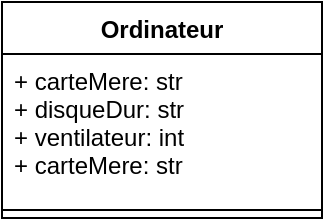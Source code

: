 <mxfile version="20.7.4" type="device"><diagram name="Page-1" id="929967ad-93f9-6ef4-fab6-5d389245f69c"><mxGraphModel dx="905" dy="674" grid="1" gridSize="10" guides="1" tooltips="1" connect="1" arrows="1" fold="1" page="1" pageScale="1.5" pageWidth="1169" pageHeight="826" background="none" math="0" shadow="0"><root><mxCell id="0" style=";html=1;"/><mxCell id="1" style=";html=1;" parent="0"/><mxCell id="ZLzSDAQ5J-4l9hLiK-2f-5" value="Ordinateur" style="swimlane;fontStyle=1;align=center;verticalAlign=top;childLayout=stackLayout;horizontal=1;startSize=26;horizontalStack=0;resizeParent=1;resizeParentMax=0;resizeLast=0;collapsible=1;marginBottom=0;" parent="1" vertex="1"><mxGeometry x="320" y="460" width="160" height="108" as="geometry"/></mxCell><mxCell id="ZLzSDAQ5J-4l9hLiK-2f-6" value="+ carteMere: str&#10;+ disqueDur: str&#10;+ ventilateur: int&#10;+ carteMere: str" style="text;strokeColor=none;fillColor=none;align=left;verticalAlign=top;spacingLeft=4;spacingRight=4;overflow=hidden;rotatable=0;points=[[0,0.5],[1,0.5]];portConstraint=eastwest;" parent="ZLzSDAQ5J-4l9hLiK-2f-5" vertex="1"><mxGeometry y="26" width="160" height="74" as="geometry"/></mxCell><mxCell id="ZLzSDAQ5J-4l9hLiK-2f-7" value="" style="line;strokeWidth=1;fillColor=none;align=left;verticalAlign=middle;spacingTop=-1;spacingLeft=3;spacingRight=3;rotatable=0;labelPosition=right;points=[];portConstraint=eastwest;strokeColor=inherit;" parent="ZLzSDAQ5J-4l9hLiK-2f-5" vertex="1"><mxGeometry y="100" width="160" height="8" as="geometry"/></mxCell></root></mxGraphModel></diagram></mxfile>